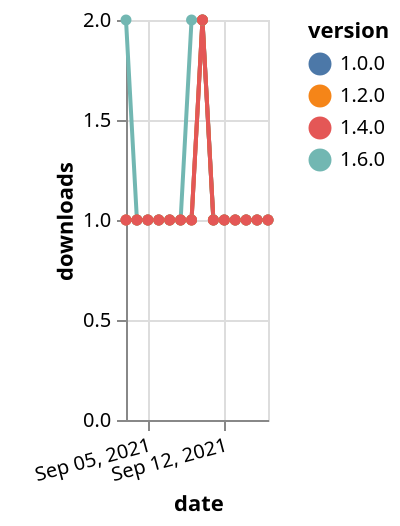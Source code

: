 {"$schema": "https://vega.github.io/schema/vega-lite/v5.json", "description": "A simple bar chart with embedded data.", "data": {"values": [{"date": "2021-09-03", "total": 110, "delta": 2, "version": "1.6.0"}, {"date": "2021-09-04", "total": 111, "delta": 1, "version": "1.6.0"}, {"date": "2021-09-05", "total": 112, "delta": 1, "version": "1.6.0"}, {"date": "2021-09-06", "total": 113, "delta": 1, "version": "1.6.0"}, {"date": "2021-09-07", "total": 114, "delta": 1, "version": "1.6.0"}, {"date": "2021-09-08", "total": 115, "delta": 1, "version": "1.6.0"}, {"date": "2021-09-09", "total": 117, "delta": 2, "version": "1.6.0"}, {"date": "2021-09-10", "total": 119, "delta": 2, "version": "1.6.0"}, {"date": "2021-09-11", "total": 120, "delta": 1, "version": "1.6.0"}, {"date": "2021-09-12", "total": 121, "delta": 1, "version": "1.6.0"}, {"date": "2021-09-13", "total": 122, "delta": 1, "version": "1.6.0"}, {"date": "2021-09-14", "total": 123, "delta": 1, "version": "1.6.0"}, {"date": "2021-09-15", "total": 124, "delta": 1, "version": "1.6.0"}, {"date": "2021-09-16", "total": 125, "delta": 1, "version": "1.6.0"}, {"date": "2021-09-03", "total": 177, "delta": 1, "version": "1.0.0"}, {"date": "2021-09-04", "total": 178, "delta": 1, "version": "1.0.0"}, {"date": "2021-09-05", "total": 179, "delta": 1, "version": "1.0.0"}, {"date": "2021-09-06", "total": 180, "delta": 1, "version": "1.0.0"}, {"date": "2021-09-07", "total": 181, "delta": 1, "version": "1.0.0"}, {"date": "2021-09-08", "total": 182, "delta": 1, "version": "1.0.0"}, {"date": "2021-09-09", "total": 183, "delta": 1, "version": "1.0.0"}, {"date": "2021-09-10", "total": 185, "delta": 2, "version": "1.0.0"}, {"date": "2021-09-11", "total": 186, "delta": 1, "version": "1.0.0"}, {"date": "2021-09-12", "total": 187, "delta": 1, "version": "1.0.0"}, {"date": "2021-09-13", "total": 188, "delta": 1, "version": "1.0.0"}, {"date": "2021-09-14", "total": 189, "delta": 1, "version": "1.0.0"}, {"date": "2021-09-15", "total": 190, "delta": 1, "version": "1.0.0"}, {"date": "2021-09-16", "total": 191, "delta": 1, "version": "1.0.0"}, {"date": "2021-09-03", "total": 140, "delta": 1, "version": "1.2.0"}, {"date": "2021-09-04", "total": 141, "delta": 1, "version": "1.2.0"}, {"date": "2021-09-05", "total": 142, "delta": 1, "version": "1.2.0"}, {"date": "2021-09-06", "total": 143, "delta": 1, "version": "1.2.0"}, {"date": "2021-09-07", "total": 144, "delta": 1, "version": "1.2.0"}, {"date": "2021-09-08", "total": 145, "delta": 1, "version": "1.2.0"}, {"date": "2021-09-09", "total": 146, "delta": 1, "version": "1.2.0"}, {"date": "2021-09-10", "total": 148, "delta": 2, "version": "1.2.0"}, {"date": "2021-09-11", "total": 149, "delta": 1, "version": "1.2.0"}, {"date": "2021-09-12", "total": 150, "delta": 1, "version": "1.2.0"}, {"date": "2021-09-13", "total": 151, "delta": 1, "version": "1.2.0"}, {"date": "2021-09-14", "total": 152, "delta": 1, "version": "1.2.0"}, {"date": "2021-09-15", "total": 153, "delta": 1, "version": "1.2.0"}, {"date": "2021-09-16", "total": 154, "delta": 1, "version": "1.2.0"}, {"date": "2021-09-03", "total": 166, "delta": 1, "version": "1.4.0"}, {"date": "2021-09-04", "total": 167, "delta": 1, "version": "1.4.0"}, {"date": "2021-09-05", "total": 168, "delta": 1, "version": "1.4.0"}, {"date": "2021-09-06", "total": 169, "delta": 1, "version": "1.4.0"}, {"date": "2021-09-07", "total": 170, "delta": 1, "version": "1.4.0"}, {"date": "2021-09-08", "total": 171, "delta": 1, "version": "1.4.0"}, {"date": "2021-09-09", "total": 172, "delta": 1, "version": "1.4.0"}, {"date": "2021-09-10", "total": 174, "delta": 2, "version": "1.4.0"}, {"date": "2021-09-11", "total": 175, "delta": 1, "version": "1.4.0"}, {"date": "2021-09-12", "total": 176, "delta": 1, "version": "1.4.0"}, {"date": "2021-09-13", "total": 177, "delta": 1, "version": "1.4.0"}, {"date": "2021-09-14", "total": 178, "delta": 1, "version": "1.4.0"}, {"date": "2021-09-15", "total": 179, "delta": 1, "version": "1.4.0"}, {"date": "2021-09-16", "total": 180, "delta": 1, "version": "1.4.0"}]}, "width": "container", "mark": {"type": "line", "point": {"filled": true}}, "encoding": {"x": {"field": "date", "type": "temporal", "timeUnit": "yearmonthdate", "title": "date", "axis": {"labelAngle": -15}}, "y": {"field": "delta", "type": "quantitative", "title": "downloads"}, "color": {"field": "version", "type": "nominal"}, "tooltip": {"field": "delta"}}}